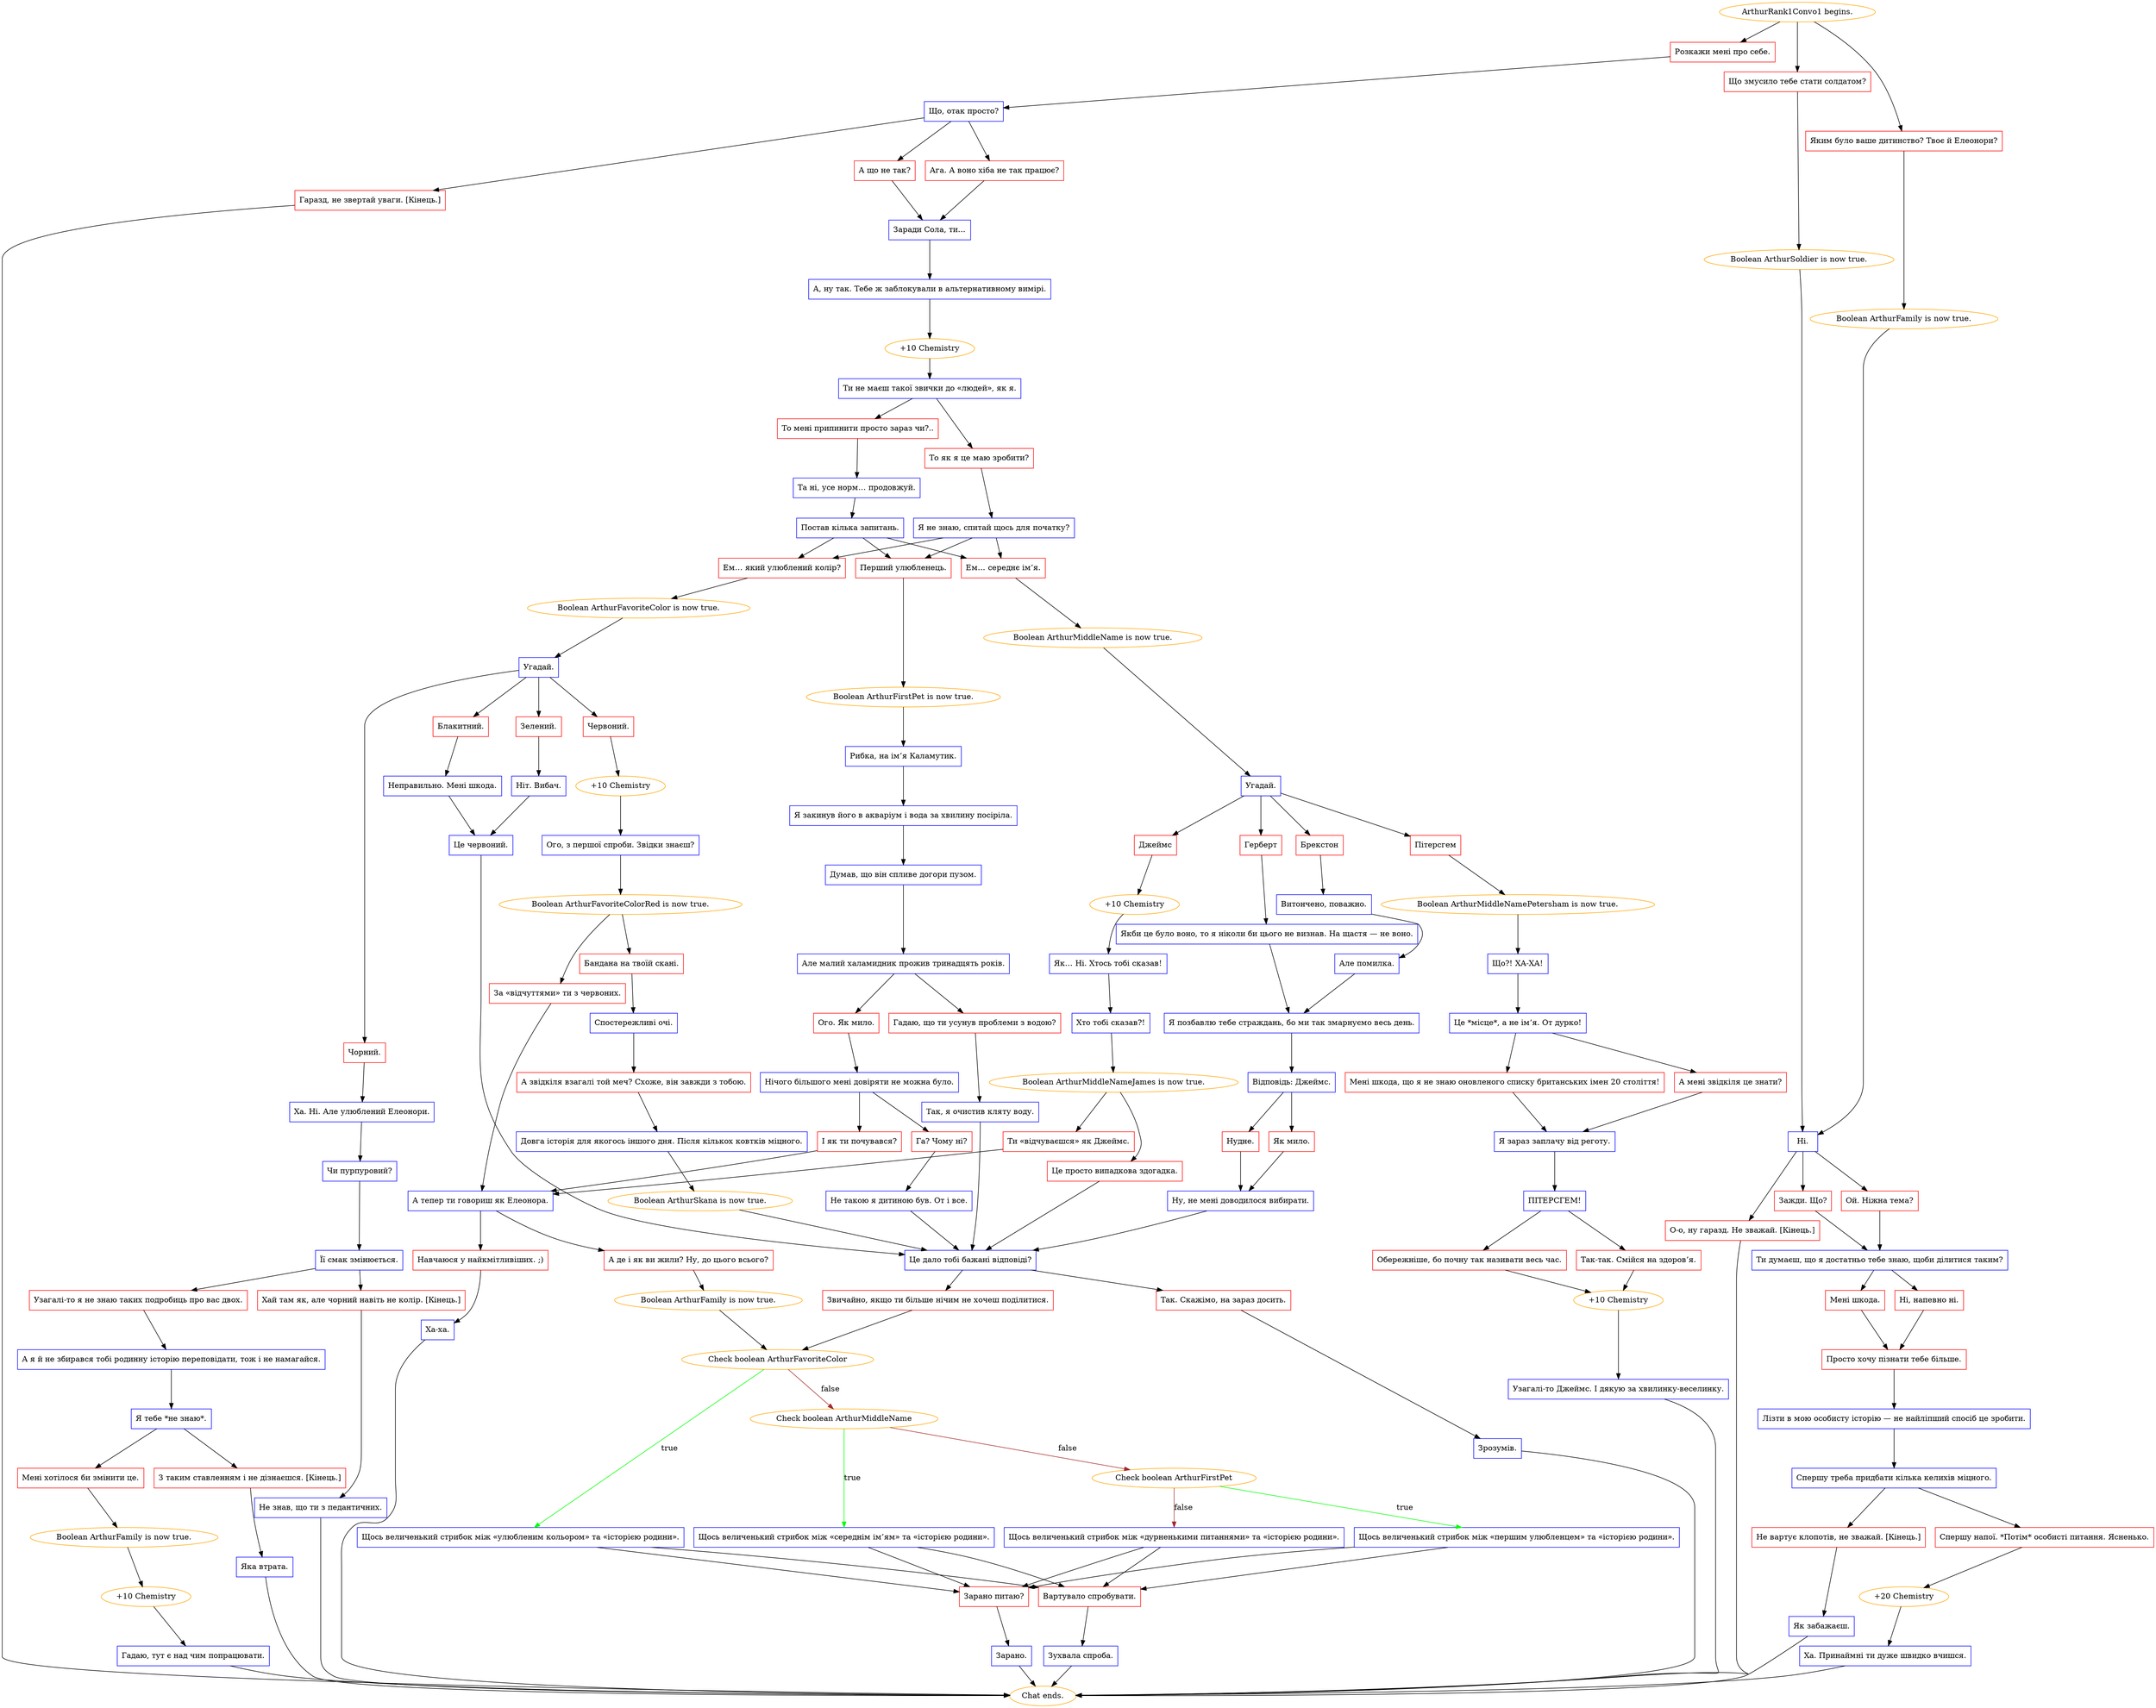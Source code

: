 digraph {
	"ArthurRank1Convo1 begins." [color=orange];
		"ArthurRank1Convo1 begins." -> j1014580486;
		"ArthurRank1Convo1 begins." -> j3911985018;
		"ArthurRank1Convo1 begins." -> j923877496;
	j1014580486 [label="Що змусило тебе стати солдатом?",shape=box,color=red];
		j1014580486 -> j1416544419;
	j3911985018 [label="Яким було ваше дитинство? Твоє й Елеонори?",shape=box,color=red];
		j3911985018 -> j2383904187;
	j923877496 [label="Розкажи мені про себе.",shape=box,color=red];
		j923877496 -> j1806831213;
	j1416544419 [label="Boolean ArthurSoldier is now true.",color=orange];
		j1416544419 -> j3941725645;
	j2383904187 [label="Boolean ArthurFamily is now true.",color=orange];
		j2383904187 -> j3941725645;
	j1806831213 [label="Що, отак просто?",shape=box,color=blue];
		j1806831213 -> j3248337149;
		j1806831213 -> j1006937086;
		j1806831213 -> j918747764;
	j3941725645 [label="Ні.",shape=box,color=blue];
		j3941725645 -> j2551707228;
		j3941725645 -> j3278725751;
		j3941725645 -> j1247729398;
	j3248337149 [label="Ага. А воно хіба не так працює?",shape=box,color=red];
		j3248337149 -> j3160866865;
	j1006937086 [label="А що не так?",shape=box,color=red];
		j1006937086 -> j3160866865;
	j918747764 [label="Гаразд, не звертай уваги. [Кінець.]",shape=box,color=red];
		j918747764 -> "Chat ends.";
	j2551707228 [label="Зажди. Що?",shape=box,color=red];
		j2551707228 -> j3108126551;
	j3278725751 [label="Ой. Ніжна тема?",shape=box,color=red];
		j3278725751 -> j3108126551;
	j1247729398 [label="О-о, ну гаразд. Не зважай. [Кінець.]",shape=box,color=red];
		j1247729398 -> "Chat ends.";
	j3160866865 [label="Заради Сола, ти…",shape=box,color=blue];
		j3160866865 -> j4158507092;
	"Chat ends." [color=orange];
	j3108126551 [label="Ти думаєш, що я достатньо тебе знаю, щоби ділитися таким?",shape=box,color=blue];
		j3108126551 -> j1613922481;
		j3108126551 -> j1196111915;
	j4158507092 [label="А, ну так. Тебе ж заблокували в альтернативному вимірі.",shape=box,color=blue];
		j4158507092 -> j4022674206;
	j1613922481 [label="Мені шкода.",shape=box,color=red];
		j1613922481 -> j3210325969;
	j1196111915 [label="Ні, напевно ні.",shape=box,color=red];
		j1196111915 -> j3210325969;
	j4022674206 [label="+10 Chemistry",color=orange];
		j4022674206 -> j767210006;
	j3210325969 [label="Просто хочу пізнати тебе більше.",shape=box,color=red];
		j3210325969 -> j4039916143;
	j767210006 [label="Ти не маєш такої звички до «людей», як я.",shape=box,color=blue];
		j767210006 -> j1661958915;
		j767210006 -> j1769709006;
	j4039916143 [label="Лізти в мою особисту історію — не найліпший спосіб це зробити.",shape=box,color=blue];
		j4039916143 -> j3152447285;
	j1661958915 [label="То як я це маю зробити?",shape=box,color=red];
		j1661958915 -> j1410957562;
	j1769709006 [label="То мені припинити просто зараз чи?..",shape=box,color=red];
		j1769709006 -> j2639042643;
	j3152447285 [label="Спершу треба придбати кілька келихів міцного.",shape=box,color=blue];
		j3152447285 -> j491123245;
		j3152447285 -> j444320434;
	j1410957562 [label="Я не знаю, спитай щось для початку?",shape=box,color=blue];
		j1410957562 -> j3607840073;
		j1410957562 -> j1561114591;
		j1410957562 -> j1274758312;
	j2639042643 [label="Та ні, усе норм… продовжуй.",shape=box,color=blue];
		j2639042643 -> j180817611;
	j491123245 [label="Спершу напої. *Потім* особисті питання. Ясненько.",shape=box,color=red];
		j491123245 -> j2127616584;
	j444320434 [label="Не вартує клопотів, не зважай. [Кінець.]",shape=box,color=red];
		j444320434 -> j1613866309;
	j3607840073 [label="Ем… який улюблений колір?",shape=box,color=red];
		j3607840073 -> j1598087706;
	j1561114591 [label="Ем… середнє ім’я.",shape=box,color=red];
		j1561114591 -> j1497518884;
	j1274758312 [label="Перший улюбленець.",shape=box,color=red];
		j1274758312 -> j2495385412;
	j180817611 [label="Постав кілька запитань.",shape=box,color=blue];
		j180817611 -> j3607840073;
		j180817611 -> j1561114591;
		j180817611 -> j1274758312;
	j2127616584 [label="+20 Chemistry",color=orange];
		j2127616584 -> j3430095813;
	j1613866309 [label="Як забажаєш.",shape=box,color=blue];
		j1613866309 -> "Chat ends.";
	j1598087706 [label="Boolean ArthurFavoriteColor is now true.",color=orange];
		j1598087706 -> j2060391553;
	j1497518884 [label="Boolean ArthurMiddleName is now true.",color=orange];
		j1497518884 -> j1306621481;
	j2495385412 [label="Boolean ArthurFirstPet is now true.",color=orange];
		j2495385412 -> j1687532885;
	j3430095813 [label="Ха. Принаймні ти дуже швидко вчишся.",shape=box,color=blue];
		j3430095813 -> "Chat ends.";
	j2060391553 [label="Угадай.",shape=box,color=blue];
		j2060391553 -> j821059963;
		j2060391553 -> j2532651212;
		j2060391553 -> j92303150;
		j2060391553 -> j1050604617;
	j1306621481 [label="Угадай.",shape=box,color=blue];
		j1306621481 -> j2697955800;
		j1306621481 -> j2083870758;
		j1306621481 -> j1434135299;
		j1306621481 -> j3444671366;
	j1687532885 [label="Рибка, на ім’я Каламутик.",shape=box,color=blue];
		j1687532885 -> j3380239351;
	j821059963 [label="Зелений.",shape=box,color=red];
		j821059963 -> j4253135414;
	j2532651212 [label="Чорний.",shape=box,color=red];
		j2532651212 -> j1027217728;
	j92303150 [label="Червоний.",shape=box,color=red];
		j92303150 -> j1528984840;
	j1050604617 [label="Блакитний.",shape=box,color=red];
		j1050604617 -> j2672015344;
	j2697955800 [label="Герберт",shape=box,color=red];
		j2697955800 -> j756829005;
	j2083870758 [label="Джеймс",shape=box,color=red];
		j2083870758 -> j4245050055;
	j1434135299 [label="Пітерсгем",shape=box,color=red];
		j1434135299 -> j2812535853;
	j3444671366 [label="Брекстон",shape=box,color=red];
		j3444671366 -> j4255541256;
	j3380239351 [label="Я закинув його в акваріум і вода за хвилину посіріла.",shape=box,color=blue];
		j3380239351 -> j2866026917;
	j4253135414 [label="Ніт. Вибач.",shape=box,color=blue];
		j4253135414 -> j3022758854;
	j1027217728 [label="Ха. Ні. Але улюблений Елеонори.",shape=box,color=blue];
		j1027217728 -> j2221079603;
	j1528984840 [label="+10 Chemistry",color=orange];
		j1528984840 -> j3208690763;
	j2672015344 [label="Неправильно. Мені шкода.",shape=box,color=blue];
		j2672015344 -> j3022758854;
	j756829005 [label="Якби це було воно, то я ніколи би цього не визнав. На щастя — не воно.",shape=box,color=blue];
		j756829005 -> j667986090;
	j4245050055 [label="+10 Chemistry",color=orange];
		j4245050055 -> j2864000230;
	j2812535853 [label="Boolean ArthurMiddleNamePetersham is now true.",color=orange];
		j2812535853 -> j1088407440;
	j4255541256 [label="Витончено, поважно.",shape=box,color=blue];
		j4255541256 -> j2077263424;
	j2866026917 [label="Думав, що він спливе догори пузом.",shape=box,color=blue];
		j2866026917 -> j1872695997;
	j3022758854 [label="Це червоний.",shape=box,color=blue];
		j3022758854 -> j1832587136;
	j2221079603 [label="Чи пурпуровий?",shape=box,color=blue];
		j2221079603 -> j4173627429;
	j3208690763 [label="Ого, з першої спроби. Звідки знаєш?",shape=box,color=blue];
		j3208690763 -> j1495673464;
	j667986090 [label="Я позбавлю тебе страждань, бо ми так змарнуємо весь день.",shape=box,color=blue];
		j667986090 -> j3732370421;
	j2864000230 [label="Як… Ні. Хтось тобі сказав!",shape=box,color=blue];
		j2864000230 -> j1360440494;
	j1088407440 [label="Що?! ХА-ХА!",shape=box,color=blue];
		j1088407440 -> j2162678960;
	j2077263424 [label="Але помилка.",shape=box,color=blue];
		j2077263424 -> j667986090;
	j1872695997 [label="Але малий халамидник прожив тринадцять років.",shape=box,color=blue];
		j1872695997 -> j825325386;
		j1872695997 -> j107232712;
	j1832587136 [label="Це дало тобі бажані відповіді?",shape=box,color=blue];
		j1832587136 -> j567088435;
		j1832587136 -> j2612423672;
	j4173627429 [label="Її смак змінюється.",shape=box,color=blue];
		j4173627429 -> j4218558778;
		j4173627429 -> j1845125232;
	j1495673464 [label="Boolean ArthurFavoriteColorRed is now true.",color=orange];
		j1495673464 -> j3524617331;
		j1495673464 -> j1735698886;
	j3732370421 [label="Відповідь: Джеймс.",shape=box,color=blue];
		j3732370421 -> j503028420;
		j3732370421 -> j1496227581;
	j1360440494 [label="Хто тобі сказав?!",shape=box,color=blue];
		j1360440494 -> j3227176944;
	j2162678960 [label="Це *місце*, а не ім’я. От дурко!",shape=box,color=blue];
		j2162678960 -> j1084606807;
		j2162678960 -> j4016808463;
	j825325386 [label="Гадаю, що ти усунув проблеми з водою?",shape=box,color=red];
		j825325386 -> j1074266320;
	j107232712 [label="Ого. Як мило.",shape=box,color=red];
		j107232712 -> j540418392;
	j567088435 [label="Звичайно, якщо ти більше нічим не хочеш поділитися.",shape=box,color=red];
		j567088435 -> j4069610047;
	j2612423672 [label="Так. Скажімо, на зараз досить.",shape=box,color=red];
		j2612423672 -> j1031995060;
	j4218558778 [label="Хай там як, але чорний навіть не колір. [Кінець.]",shape=box,color=red];
		j4218558778 -> j1981403640;
	j1845125232 [label="Узагалі-то я не знаю таких подробиць про вас двох.",shape=box,color=red];
		j1845125232 -> j1079973616;
	j3524617331 [label="Бандана на твоїй скані.",shape=box,color=red];
		j3524617331 -> j2391327518;
	j1735698886 [label="За «відчуттями» ти з червоних.",shape=box,color=red];
		j1735698886 -> j3001459677;
	j503028420 [label="Нудне.",shape=box,color=red];
		j503028420 -> j2950123900;
	j1496227581 [label="Як мило.",shape=box,color=red];
		j1496227581 -> j2950123900;
	j3227176944 [label="Boolean ArthurMiddleNameJames is now true.",color=orange];
		j3227176944 -> j2090158028;
		j3227176944 -> j2138206579;
	j1084606807 [label="Мені шкода, що я не знаю оновленого списку британських імен 20 століття!",shape=box,color=red];
		j1084606807 -> j1860028097;
	j4016808463 [label="А мені звідкіля це знати?",shape=box,color=red];
		j4016808463 -> j1860028097;
	j1074266320 [label="Так, я очистив кляту воду.",shape=box,color=blue];
		j1074266320 -> j1832587136;
	j540418392 [label="Нічого більшого мені довіряти не можна було.",shape=box,color=blue];
		j540418392 -> j2854581659;
		j540418392 -> j4025739898;
	j4069610047 [label="Check boolean ArthurFavoriteColor",color=orange];
		j4069610047 -> j1202575196 [label=true,color=green];
		j4069610047 -> j408328346 [label=false,color=brown];
	j1031995060 [label="Зрозумів.",shape=box,color=blue];
		j1031995060 -> "Chat ends.";
	j1981403640 [label="Не знав, що ти з педантичних.",shape=box,color=blue];
		j1981403640 -> "Chat ends.";
	j1079973616 [label="А я й не збирався тобі родинну історію переповідати, тож і не намагайся.",shape=box,color=blue];
		j1079973616 -> j1005707355;
	j2391327518 [label="Спостережливі очі.",shape=box,color=blue];
		j2391327518 -> j939201231;
	j3001459677 [label="А тепер ти говориш як Елеонора.",shape=box,color=blue];
		j3001459677 -> j3138828527;
		j3001459677 -> j3929352232;
	j2950123900 [label="Ну, не мені доводилося вибирати.",shape=box,color=blue];
		j2950123900 -> j1832587136;
	j2090158028 [label="Це просто випадкова здогадка.",shape=box,color=red];
		j2090158028 -> j1832587136;
	j2138206579 [label="Ти «відчуваєшся» як Джеймс.",shape=box,color=red];
		j2138206579 -> j3001459677;
	j1860028097 [label="Я зараз заплачу від реготу.",shape=box,color=blue];
		j1860028097 -> j4026623303;
	j2854581659 [label="Га? Чому ні?",shape=box,color=red];
		j2854581659 -> j2142214496;
	j4025739898 [label="І як ти почувався?",shape=box,color=red];
		j4025739898 -> j3001459677;
	j1202575196 [label="Щось величенький стрибок між «улюбленим кольором» та «історією родини».",shape=box,color=blue];
		j1202575196 -> j689500141;
		j1202575196 -> j559431649;
	j408328346 [label="Check boolean ArthurMiddleName",color=orange];
		j408328346 -> j3612323851 [label=true,color=green];
		j408328346 -> j3450194418 [label=false,color=brown];
	j1005707355 [label="Я тебе *не знаю*.",shape=box,color=blue];
		j1005707355 -> j3763776970;
		j1005707355 -> j876521472;
	j939201231 [label="А звідкіля взагалі той меч? Схоже, він завжди з тобою.",shape=box,color=red];
		j939201231 -> j1590720083;
	j3138828527 [label="А де і як ви жили? Ну, до цього всього?",shape=box,color=red];
		j3138828527 -> j267340878;
	j3929352232 [label="Навчаюся у найкмітливіших. ;)",shape=box,color=red];
		j3929352232 -> j2094081198;
	j4026623303 [label="ПІТЕРСГЕМ!",shape=box,color=blue];
		j4026623303 -> j351992707;
		j4026623303 -> j2221561166;
	j2142214496 [label="Не такою я дитиною був. От і все.",shape=box,color=blue];
		j2142214496 -> j1832587136;
	j689500141 [label="Зарано питаю?",shape=box,color=red];
		j689500141 -> j4286602434;
	j559431649 [label="Вартувало спробувати.",shape=box,color=red];
		j559431649 -> j2103055815;
	j3612323851 [label="Щось величенький стрибок між «середнім ім’ям» та «історією родини».",shape=box,color=blue];
		j3612323851 -> j689500141;
		j3612323851 -> j559431649;
	j3450194418 [label="Check boolean ArthurFirstPet",color=orange];
		j3450194418 -> j2123429037 [label=true,color=green];
		j3450194418 -> j2514882428 [label=false,color=brown];
	j3763776970 [label="Мені хотілося би змінити це.",shape=box,color=red];
		j3763776970 -> j3490333274;
	j876521472 [label="З таким ставленням і не дізнаєшся. [Кінець.]",shape=box,color=red];
		j876521472 -> j2405059984;
	j1590720083 [label="Довга історія для якогось іншого дня. Після кількох ковтків міцного.",shape=box,color=blue];
		j1590720083 -> j1217059839;
	j267340878 [label="Boolean ArthurFamily is now true.",color=orange];
		j267340878 -> j4069610047;
	j2094081198 [label="Ха-ха.",shape=box,color=blue];
		j2094081198 -> "Chat ends.";
	j351992707 [label="Обережніше, бо почну так називати весь час.",shape=box,color=red];
		j351992707 -> j1897999143;
	j2221561166 [label="Так-так. Смійся на здоров’я.",shape=box,color=red];
		j2221561166 -> j1897999143;
	j4286602434 [label="Зарано.",shape=box,color=blue];
		j4286602434 -> "Chat ends.";
	j2103055815 [label="Зухвала спроба.",shape=box,color=blue];
		j2103055815 -> "Chat ends.";
	j2123429037 [label="Щось величенький стрибок між «першим улюбленцем» та «історією родини».",shape=box,color=blue];
		j2123429037 -> j689500141;
		j2123429037 -> j559431649;
	j2514882428 [label="Щось величенький стрибок між «дурненькими питаннями» та «історією родини».",shape=box,color=blue];
		j2514882428 -> j689500141;
		j2514882428 -> j559431649;
	j3490333274 [label="Boolean ArthurFamily is now true.",color=orange];
		j3490333274 -> j2739351153;
	j2405059984 [label="Яка втрата.",shape=box,color=blue];
		j2405059984 -> "Chat ends.";
	j1217059839 [label="Boolean ArthurSkana is now true.",color=orange];
		j1217059839 -> j1832587136;
	j1897999143 [label="+10 Chemistry",color=orange];
		j1897999143 -> j983149126;
	j2739351153 [label="+10 Chemistry",color=orange];
		j2739351153 -> j2497220431;
	j983149126 [label="Узагалі-то Джеймс. І дякую за хвилинку-веселинку.",shape=box,color=blue];
		j983149126 -> "Chat ends.";
	j2497220431 [label="Гадаю, тут є над чим попрацювати.",shape=box,color=blue];
		j2497220431 -> "Chat ends.";
}